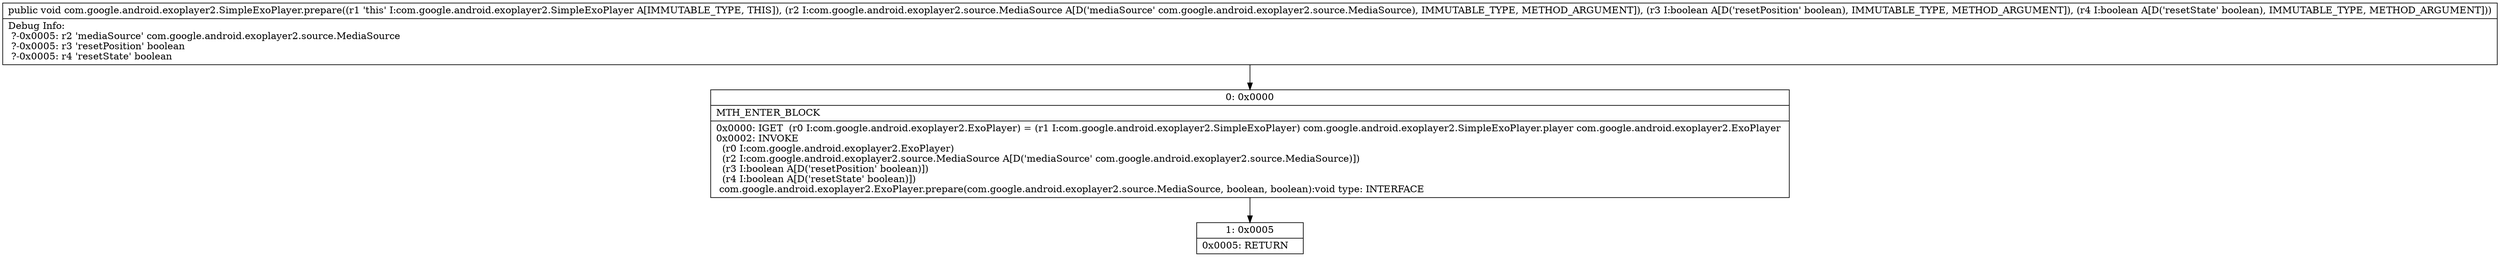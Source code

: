 digraph "CFG forcom.google.android.exoplayer2.SimpleExoPlayer.prepare(Lcom\/google\/android\/exoplayer2\/source\/MediaSource;ZZ)V" {
Node_0 [shape=record,label="{0\:\ 0x0000|MTH_ENTER_BLOCK\l|0x0000: IGET  (r0 I:com.google.android.exoplayer2.ExoPlayer) = (r1 I:com.google.android.exoplayer2.SimpleExoPlayer) com.google.android.exoplayer2.SimpleExoPlayer.player com.google.android.exoplayer2.ExoPlayer \l0x0002: INVOKE  \l  (r0 I:com.google.android.exoplayer2.ExoPlayer)\l  (r2 I:com.google.android.exoplayer2.source.MediaSource A[D('mediaSource' com.google.android.exoplayer2.source.MediaSource)])\l  (r3 I:boolean A[D('resetPosition' boolean)])\l  (r4 I:boolean A[D('resetState' boolean)])\l com.google.android.exoplayer2.ExoPlayer.prepare(com.google.android.exoplayer2.source.MediaSource, boolean, boolean):void type: INTERFACE \l}"];
Node_1 [shape=record,label="{1\:\ 0x0005|0x0005: RETURN   \l}"];
MethodNode[shape=record,label="{public void com.google.android.exoplayer2.SimpleExoPlayer.prepare((r1 'this' I:com.google.android.exoplayer2.SimpleExoPlayer A[IMMUTABLE_TYPE, THIS]), (r2 I:com.google.android.exoplayer2.source.MediaSource A[D('mediaSource' com.google.android.exoplayer2.source.MediaSource), IMMUTABLE_TYPE, METHOD_ARGUMENT]), (r3 I:boolean A[D('resetPosition' boolean), IMMUTABLE_TYPE, METHOD_ARGUMENT]), (r4 I:boolean A[D('resetState' boolean), IMMUTABLE_TYPE, METHOD_ARGUMENT]))  | Debug Info:\l  ?\-0x0005: r2 'mediaSource' com.google.android.exoplayer2.source.MediaSource\l  ?\-0x0005: r3 'resetPosition' boolean\l  ?\-0x0005: r4 'resetState' boolean\l}"];
MethodNode -> Node_0;
Node_0 -> Node_1;
}

